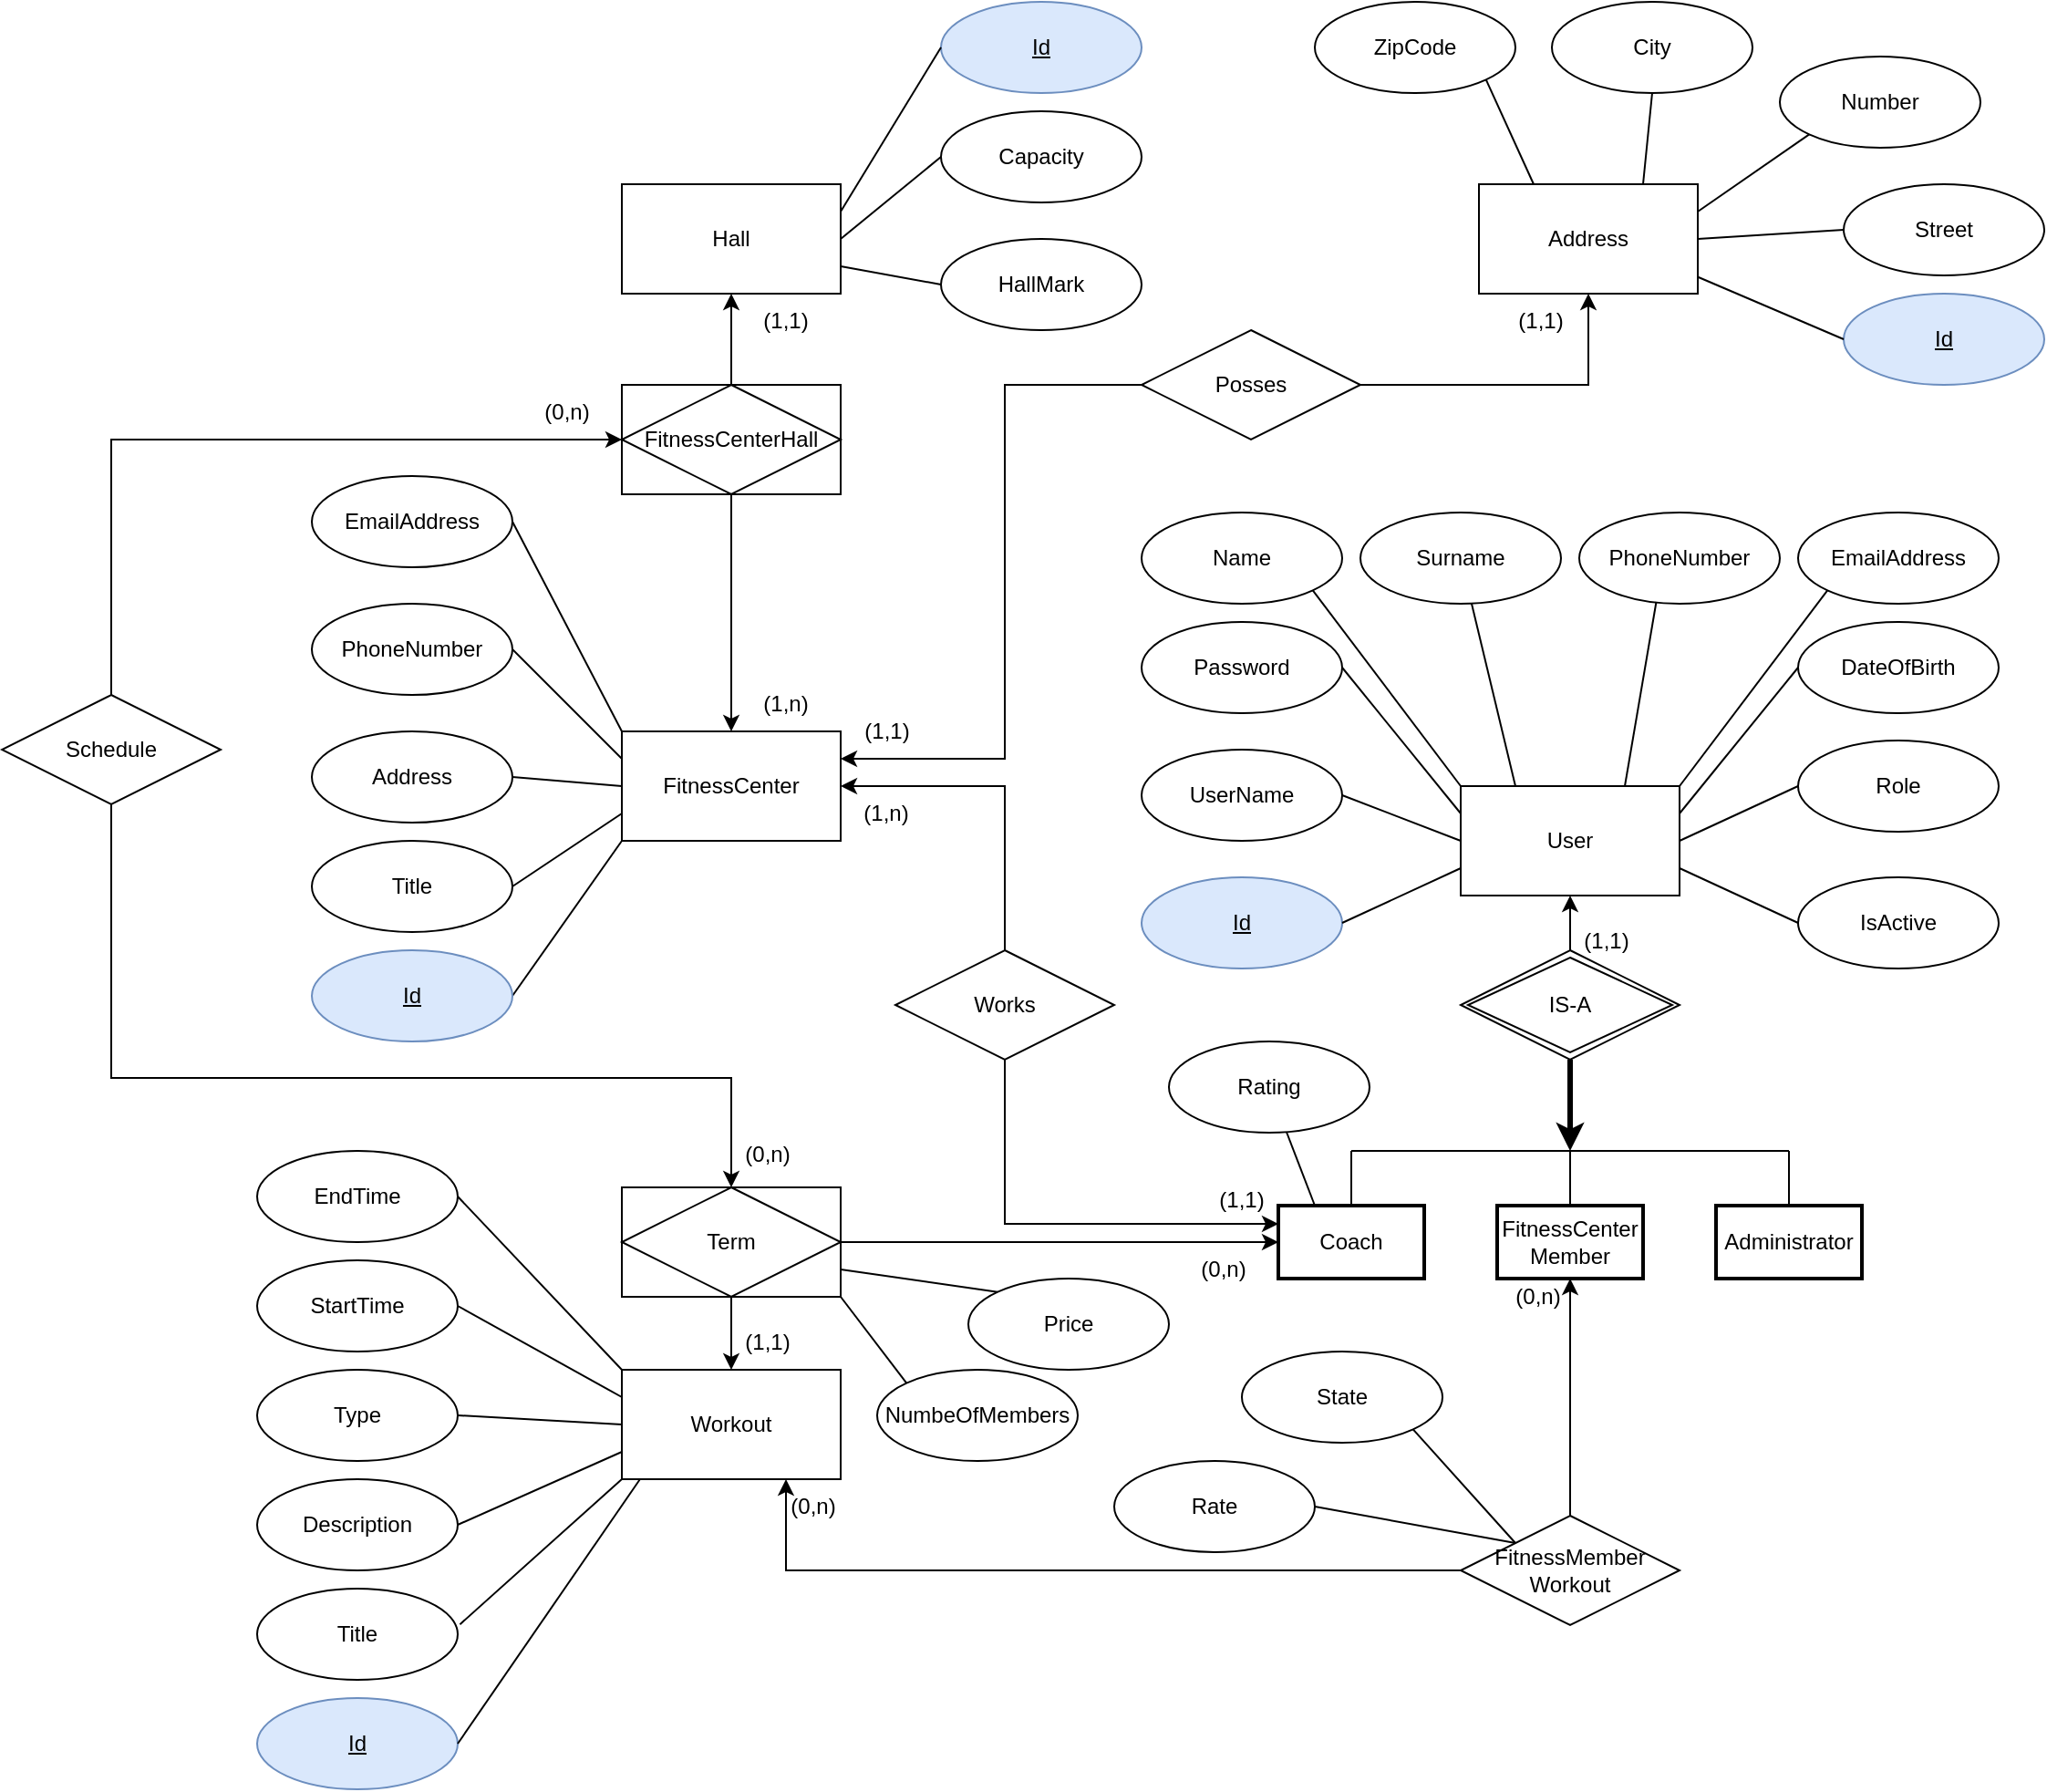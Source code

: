 <mxfile version="20.5.1" type="device"><diagram id="GJPcOpXh0mf7CxQjLlqo" name="Page-1"><mxGraphModel dx="2338" dy="2244" grid="1" gridSize="10" guides="1" tooltips="1" connect="1" arrows="1" fold="1" page="1" pageScale="1" pageWidth="850" pageHeight="1400" math="0" shadow="0"><root><mxCell id="0"/><mxCell id="1" parent="0"/><mxCell id="VYbAIwXo6Y3PJnDha45T-15" value="" style="group" parent="1" vertex="1" connectable="0"><mxGeometry x="170" y="-360" width="320" height="270" as="geometry"/></mxCell><mxCell id="VYbAIwXo6Y3PJnDha45T-2" value="User" style="rounded=0;whiteSpace=wrap;html=1;" parent="VYbAIwXo6Y3PJnDha45T-15" vertex="1"><mxGeometry x="100" width="120" height="60" as="geometry"/></mxCell><mxCell id="VYbAIwXo6Y3PJnDha45T-3" value="IS-A" style="shape=rhombus;double=1;perimeter=rhombusPerimeter;whiteSpace=wrap;html=1;align=center;" parent="VYbAIwXo6Y3PJnDha45T-15" vertex="1"><mxGeometry x="100" y="90" width="120" height="60" as="geometry"/></mxCell><mxCell id="VYbAIwXo6Y3PJnDha45T-4" value="" style="endArrow=classic;html=1;rounded=0;exitX=0.5;exitY=0;exitDx=0;exitDy=0;entryX=0.5;entryY=1;entryDx=0;entryDy=0;" parent="VYbAIwXo6Y3PJnDha45T-15" source="VYbAIwXo6Y3PJnDha45T-3" target="VYbAIwXo6Y3PJnDha45T-2" edge="1"><mxGeometry width="50" height="50" relative="1" as="geometry"><mxPoint x="135" y="150" as="sourcePoint"/><mxPoint x="165" y="60" as="targetPoint"/></mxGeometry></mxCell><mxCell id="VYbAIwXo6Y3PJnDha45T-6" value="" style="endArrow=none;html=1;rounded=0;" parent="VYbAIwXo6Y3PJnDha45T-15" edge="1"><mxGeometry width="50" height="50" relative="1" as="geometry"><mxPoint x="40" y="200" as="sourcePoint"/><mxPoint x="280" y="200" as="targetPoint"/></mxGeometry></mxCell><mxCell id="VYbAIwXo6Y3PJnDha45T-8" value="" style="endArrow=classic;html=1;rounded=0;strokeWidth=3;exitX=0.5;exitY=1;exitDx=0;exitDy=0;" parent="VYbAIwXo6Y3PJnDha45T-15" source="VYbAIwXo6Y3PJnDha45T-3" edge="1"><mxGeometry width="50" height="50" relative="1" as="geometry"><mxPoint x="120" y="120" as="sourcePoint"/><mxPoint x="160" y="200" as="targetPoint"/></mxGeometry></mxCell><mxCell id="VYbAIwXo6Y3PJnDha45T-9" value="Coach" style="rounded=0;whiteSpace=wrap;html=1;strokeWidth=2;" parent="VYbAIwXo6Y3PJnDha45T-15" vertex="1"><mxGeometry y="230" width="80" height="40" as="geometry"/></mxCell><mxCell id="VYbAIwXo6Y3PJnDha45T-10" value="FitnessCenter&lt;br&gt;Member" style="rounded=0;whiteSpace=wrap;html=1;strokeWidth=2;" parent="VYbAIwXo6Y3PJnDha45T-15" vertex="1"><mxGeometry x="120" y="230" width="80" height="40" as="geometry"/></mxCell><mxCell id="VYbAIwXo6Y3PJnDha45T-11" value="Administrator" style="rounded=0;whiteSpace=wrap;html=1;strokeWidth=2;" parent="VYbAIwXo6Y3PJnDha45T-15" vertex="1"><mxGeometry x="240" y="230" width="80" height="40" as="geometry"/></mxCell><mxCell id="VYbAIwXo6Y3PJnDha45T-12" value="" style="endArrow=none;html=1;rounded=0;strokeWidth=1;entryX=0.5;entryY=0;entryDx=0;entryDy=0;" parent="VYbAIwXo6Y3PJnDha45T-15" target="VYbAIwXo6Y3PJnDha45T-9" edge="1"><mxGeometry width="50" height="50" relative="1" as="geometry"><mxPoint x="40" y="200" as="sourcePoint"/><mxPoint x="210" y="220" as="targetPoint"/></mxGeometry></mxCell><mxCell id="VYbAIwXo6Y3PJnDha45T-13" value="" style="endArrow=none;html=1;rounded=0;strokeWidth=1;entryX=0.5;entryY=0;entryDx=0;entryDy=0;" parent="VYbAIwXo6Y3PJnDha45T-15" target="VYbAIwXo6Y3PJnDha45T-10" edge="1"><mxGeometry width="50" height="50" relative="1" as="geometry"><mxPoint x="160" y="200" as="sourcePoint"/><mxPoint x="150" y="220" as="targetPoint"/></mxGeometry></mxCell><mxCell id="VYbAIwXo6Y3PJnDha45T-14" value="" style="endArrow=none;html=1;rounded=0;strokeWidth=1;entryX=0.5;entryY=0;entryDx=0;entryDy=0;" parent="VYbAIwXo6Y3PJnDha45T-15" target="VYbAIwXo6Y3PJnDha45T-11" edge="1"><mxGeometry width="50" height="50" relative="1" as="geometry"><mxPoint x="280" y="200" as="sourcePoint"/><mxPoint x="150" y="220" as="targetPoint"/></mxGeometry></mxCell><mxCell id="6QEJ4u8xrjK-meWZx9Aa-33" value="" style="endArrow=none;html=1;rounded=0;" parent="VYbAIwXo6Y3PJnDha45T-15" target="6QEJ4u8xrjK-meWZx9Aa-32" edge="1"><mxGeometry width="50" height="50" relative="1" as="geometry"><mxPoint x="20" y="230" as="sourcePoint"/><mxPoint x="-190" y="320" as="targetPoint"/></mxGeometry></mxCell><mxCell id="6QEJ4u8xrjK-meWZx9Aa-32" value="Rating" style="ellipse;whiteSpace=wrap;html=1;" parent="VYbAIwXo6Y3PJnDha45T-15" vertex="1"><mxGeometry x="-60" y="140" width="110" height="50" as="geometry"/></mxCell><mxCell id="6QEJ4u8xrjK-meWZx9Aa-118" value="(1,1)" style="text;html=1;strokeColor=none;fillColor=none;align=center;verticalAlign=middle;whiteSpace=wrap;rounded=0;" parent="VYbAIwXo6Y3PJnDha45T-15" vertex="1"><mxGeometry x="150" y="70" width="60" height="30" as="geometry"/></mxCell><mxCell id="6QEJ4u8xrjK-meWZx9Aa-4" value="Name" style="ellipse;whiteSpace=wrap;html=1;" parent="1" vertex="1"><mxGeometry x="95" y="-510" width="110" height="50" as="geometry"/></mxCell><mxCell id="6QEJ4u8xrjK-meWZx9Aa-5" value="Surname" style="ellipse;whiteSpace=wrap;html=1;" parent="1" vertex="1"><mxGeometry x="215" y="-510" width="110" height="50" as="geometry"/></mxCell><mxCell id="6QEJ4u8xrjK-meWZx9Aa-6" value="PhoneNumber" style="ellipse;whiteSpace=wrap;html=1;" parent="1" vertex="1"><mxGeometry x="335" y="-510" width="110" height="50" as="geometry"/></mxCell><mxCell id="6QEJ4u8xrjK-meWZx9Aa-7" value="EmailAddress" style="ellipse;whiteSpace=wrap;html=1;" parent="1" vertex="1"><mxGeometry x="455" y="-510" width="110" height="50" as="geometry"/></mxCell><mxCell id="6QEJ4u8xrjK-meWZx9Aa-8" value="Role" style="ellipse;whiteSpace=wrap;html=1;" parent="1" vertex="1"><mxGeometry x="455" y="-385" width="110" height="50" as="geometry"/></mxCell><mxCell id="6QEJ4u8xrjK-meWZx9Aa-9" value="DateOfBirth" style="ellipse;whiteSpace=wrap;html=1;" parent="1" vertex="1"><mxGeometry x="455" y="-450" width="110" height="50" as="geometry"/></mxCell><mxCell id="6QEJ4u8xrjK-meWZx9Aa-10" value="IsActive" style="ellipse;whiteSpace=wrap;html=1;" parent="1" vertex="1"><mxGeometry x="455" y="-310" width="110" height="50" as="geometry"/></mxCell><mxCell id="6QEJ4u8xrjK-meWZx9Aa-15" value="" style="endArrow=none;html=1;rounded=0;exitX=0;exitY=0;exitDx=0;exitDy=0;entryX=1;entryY=1;entryDx=0;entryDy=0;endFill=0;" parent="1" source="VYbAIwXo6Y3PJnDha45T-2" target="6QEJ4u8xrjK-meWZx9Aa-4" edge="1"><mxGeometry width="50" height="50" relative="1" as="geometry"><mxPoint x="260" y="-300" as="sourcePoint"/><mxPoint x="180" y="-460" as="targetPoint"/></mxGeometry></mxCell><mxCell id="6QEJ4u8xrjK-meWZx9Aa-16" value="" style="endArrow=none;html=1;rounded=0;exitX=0.25;exitY=0;exitDx=0;exitDy=0;endFill=0;" parent="1" source="VYbAIwXo6Y3PJnDha45T-2" target="6QEJ4u8xrjK-meWZx9Aa-5" edge="1"><mxGeometry width="50" height="50" relative="1" as="geometry"><mxPoint x="260" y="-300" as="sourcePoint"/><mxPoint x="310" y="-350" as="targetPoint"/></mxGeometry></mxCell><mxCell id="6QEJ4u8xrjK-meWZx9Aa-17" value="" style="endArrow=none;html=1;rounded=0;exitX=0.75;exitY=0;exitDx=0;exitDy=0;entryX=0.384;entryY=0.98;entryDx=0;entryDy=0;entryPerimeter=0;endFill=0;" parent="1" source="VYbAIwXo6Y3PJnDha45T-2" target="6QEJ4u8xrjK-meWZx9Aa-6" edge="1"><mxGeometry width="50" height="50" relative="1" as="geometry"><mxPoint x="260" y="-300" as="sourcePoint"/><mxPoint x="310" y="-350" as="targetPoint"/></mxGeometry></mxCell><mxCell id="6QEJ4u8xrjK-meWZx9Aa-18" value="" style="endArrow=none;html=1;rounded=0;exitX=1;exitY=0;exitDx=0;exitDy=0;entryX=0;entryY=1;entryDx=0;entryDy=0;endFill=0;" parent="1" source="VYbAIwXo6Y3PJnDha45T-2" target="6QEJ4u8xrjK-meWZx9Aa-7" edge="1"><mxGeometry width="50" height="50" relative="1" as="geometry"><mxPoint x="260" y="-300" as="sourcePoint"/><mxPoint x="310" y="-350" as="targetPoint"/></mxGeometry></mxCell><mxCell id="6QEJ4u8xrjK-meWZx9Aa-19" value="" style="endArrow=none;html=1;rounded=0;exitX=1;exitY=0.25;exitDx=0;exitDy=0;entryX=0;entryY=0.5;entryDx=0;entryDy=0;endFill=0;" parent="1" source="VYbAIwXo6Y3PJnDha45T-2" target="6QEJ4u8xrjK-meWZx9Aa-9" edge="1"><mxGeometry width="50" height="50" relative="1" as="geometry"><mxPoint x="320" y="-390" as="sourcePoint"/><mxPoint x="370" y="-440" as="targetPoint"/></mxGeometry></mxCell><mxCell id="6QEJ4u8xrjK-meWZx9Aa-20" value="" style="endArrow=none;html=1;rounded=0;exitX=1;exitY=0.5;exitDx=0;exitDy=0;entryX=0;entryY=0.5;entryDx=0;entryDy=0;endFill=0;" parent="1" source="VYbAIwXo6Y3PJnDha45T-2" target="6QEJ4u8xrjK-meWZx9Aa-8" edge="1"><mxGeometry width="50" height="50" relative="1" as="geometry"><mxPoint x="320" y="-390" as="sourcePoint"/><mxPoint x="370" y="-440" as="targetPoint"/></mxGeometry></mxCell><mxCell id="6QEJ4u8xrjK-meWZx9Aa-21" value="" style="endArrow=none;html=1;rounded=0;exitX=1;exitY=0.75;exitDx=0;exitDy=0;entryX=0;entryY=0.5;entryDx=0;entryDy=0;endFill=0;" parent="1" source="VYbAIwXo6Y3PJnDha45T-2" target="6QEJ4u8xrjK-meWZx9Aa-10" edge="1"><mxGeometry width="50" height="50" relative="1" as="geometry"><mxPoint x="320" y="-390" as="sourcePoint"/><mxPoint x="370" y="-440" as="targetPoint"/></mxGeometry></mxCell><mxCell id="6QEJ4u8xrjK-meWZx9Aa-22" value="Workout" style="rounded=0;whiteSpace=wrap;html=1;" parent="1" vertex="1"><mxGeometry x="-190" y="-40" width="120" height="60" as="geometry"/></mxCell><mxCell id="6QEJ4u8xrjK-meWZx9Aa-24" value="Type" style="ellipse;whiteSpace=wrap;html=1;" parent="1" vertex="1"><mxGeometry x="-390" y="-40" width="110" height="50" as="geometry"/></mxCell><mxCell id="6QEJ4u8xrjK-meWZx9Aa-25" value="Description" style="ellipse;whiteSpace=wrap;html=1;" parent="1" vertex="1"><mxGeometry x="-390" y="20" width="110" height="50" as="geometry"/></mxCell><mxCell id="6QEJ4u8xrjK-meWZx9Aa-26" value="Title" style="ellipse;whiteSpace=wrap;html=1;" parent="1" vertex="1"><mxGeometry x="-390" y="80" width="110" height="50" as="geometry"/></mxCell><mxCell id="6QEJ4u8xrjK-meWZx9Aa-27" value="StartTime" style="ellipse;whiteSpace=wrap;html=1;" parent="1" vertex="1"><mxGeometry x="-390" y="-100" width="110" height="50" as="geometry"/></mxCell><mxCell id="6QEJ4u8xrjK-meWZx9Aa-30" value="EndTime" style="ellipse;whiteSpace=wrap;html=1;" parent="1" vertex="1"><mxGeometry x="-390" y="-160" width="110" height="50" as="geometry"/></mxCell><mxCell id="6QEJ4u8xrjK-meWZx9Aa-35" value="" style="endArrow=classic;html=1;rounded=0;exitX=0.5;exitY=1;exitDx=0;exitDy=0;entryX=0.5;entryY=0;entryDx=0;entryDy=0;" parent="1" source="6QEJ4u8xrjK-meWZx9Aa-76" target="6QEJ4u8xrjK-meWZx9Aa-22" edge="1"><mxGeometry width="50" height="50" relative="1" as="geometry"><mxPoint x="-40" y="-50" as="sourcePoint"/><mxPoint x="10" y="-100" as="targetPoint"/></mxGeometry></mxCell><mxCell id="6QEJ4u8xrjK-meWZx9Aa-37" value="" style="endArrow=classic;html=1;rounded=0;exitX=1;exitY=0.5;exitDx=0;exitDy=0;entryX=1;entryY=0;entryDx=0;entryDy=0;" parent="1" source="6QEJ4u8xrjK-meWZx9Aa-34" target="6QEJ4u8xrjK-meWZx9Aa-39" edge="1"><mxGeometry width="50" height="50" relative="1" as="geometry"><mxPoint x="-40" y="-50" as="sourcePoint"/><mxPoint x="10" y="-100" as="targetPoint"/></mxGeometry></mxCell><mxCell id="6QEJ4u8xrjK-meWZx9Aa-38" value="(1,1)" style="text;html=1;strokeColor=none;fillColor=none;align=center;verticalAlign=middle;whiteSpace=wrap;rounded=0;" parent="1" vertex="1"><mxGeometry x="-140" y="-70" width="60" height="30" as="geometry"/></mxCell><mxCell id="6QEJ4u8xrjK-meWZx9Aa-39" value="(0,n)" style="text;html=1;strokeColor=none;fillColor=none;align=center;verticalAlign=middle;whiteSpace=wrap;rounded=0;" parent="1" vertex="1"><mxGeometry x="110" y="-110" width="60" height="30" as="geometry"/></mxCell><mxCell id="6QEJ4u8xrjK-meWZx9Aa-40" value="FitnessMember&lt;br&gt;Workout" style="rhombus;whiteSpace=wrap;html=1;" parent="1" vertex="1"><mxGeometry x="270" y="40" width="120" height="60" as="geometry"/></mxCell><mxCell id="6QEJ4u8xrjK-meWZx9Aa-42" value="" style="endArrow=classic;html=1;rounded=0;exitX=0;exitY=0.5;exitDx=0;exitDy=0;entryX=0.75;entryY=1;entryDx=0;entryDy=0;" parent="1" source="6QEJ4u8xrjK-meWZx9Aa-40" target="6QEJ4u8xrjK-meWZx9Aa-22" edge="1"><mxGeometry width="50" height="50" relative="1" as="geometry"><mxPoint x="100" y="20" as="sourcePoint"/><mxPoint x="150" y="-30" as="targetPoint"/><Array as="points"><mxPoint x="-100" y="70"/></Array></mxGeometry></mxCell><mxCell id="6QEJ4u8xrjK-meWZx9Aa-43" value="" style="endArrow=classic;html=1;rounded=0;exitX=0.5;exitY=0;exitDx=0;exitDy=0;entryX=0.5;entryY=1;entryDx=0;entryDy=0;" parent="1" source="6QEJ4u8xrjK-meWZx9Aa-40" target="VYbAIwXo6Y3PJnDha45T-10" edge="1"><mxGeometry width="50" height="50" relative="1" as="geometry"><mxPoint x="100" y="20" as="sourcePoint"/><mxPoint x="350" y="-50" as="targetPoint"/></mxGeometry></mxCell><mxCell id="6QEJ4u8xrjK-meWZx9Aa-46" value="(0,n)" style="text;html=1;strokeColor=none;fillColor=none;align=center;verticalAlign=middle;whiteSpace=wrap;rounded=0;" parent="1" vertex="1"><mxGeometry x="-100" y="25" width="30" height="20" as="geometry"/></mxCell><mxCell id="6QEJ4u8xrjK-meWZx9Aa-47" value="(0,n)" style="text;html=1;strokeColor=none;fillColor=none;align=center;verticalAlign=middle;whiteSpace=wrap;rounded=0;" parent="1" vertex="1"><mxGeometry x="300" y="-90" width="25" height="20" as="geometry"/></mxCell><mxCell id="6QEJ4u8xrjK-meWZx9Aa-58" value="FitnessCenter" style="rounded=0;whiteSpace=wrap;html=1;" parent="1" vertex="1"><mxGeometry x="-190" y="-390" width="120" height="60" as="geometry"/></mxCell><mxCell id="6QEJ4u8xrjK-meWZx9Aa-59" value="PhoneNumber" style="ellipse;whiteSpace=wrap;html=1;" parent="1" vertex="1"><mxGeometry x="-360" y="-460" width="110" height="50" as="geometry"/></mxCell><mxCell id="6QEJ4u8xrjK-meWZx9Aa-60" value="EmailAddress" style="ellipse;whiteSpace=wrap;html=1;" parent="1" vertex="1"><mxGeometry x="-360" y="-530" width="110" height="50" as="geometry"/></mxCell><mxCell id="6QEJ4u8xrjK-meWZx9Aa-61" value="Address" style="ellipse;whiteSpace=wrap;html=1;" parent="1" vertex="1"><mxGeometry x="-360" y="-390" width="110" height="50" as="geometry"/></mxCell><mxCell id="6QEJ4u8xrjK-meWZx9Aa-64" value="Title" style="ellipse;whiteSpace=wrap;html=1;" parent="1" vertex="1"><mxGeometry x="-360" y="-330" width="110" height="50" as="geometry"/></mxCell><mxCell id="6QEJ4u8xrjK-meWZx9Aa-65" value="Works" style="rhombus;whiteSpace=wrap;html=1;" parent="1" vertex="1"><mxGeometry x="-40" y="-270" width="120" height="60" as="geometry"/></mxCell><mxCell id="6QEJ4u8xrjK-meWZx9Aa-66" value="" style="endArrow=classic;html=1;rounded=0;exitX=0.5;exitY=0;exitDx=0;exitDy=0;entryX=1;entryY=0.5;entryDx=0;entryDy=0;" parent="1" source="6QEJ4u8xrjK-meWZx9Aa-65" target="6QEJ4u8xrjK-meWZx9Aa-58" edge="1"><mxGeometry width="50" height="50" relative="1" as="geometry"><mxPoint x="-220" y="-200" as="sourcePoint"/><mxPoint x="-170" y="-250" as="targetPoint"/><Array as="points"><mxPoint x="20" y="-360"/></Array></mxGeometry></mxCell><mxCell id="6QEJ4u8xrjK-meWZx9Aa-68" value="(1,n)" style="text;html=1;strokeColor=none;fillColor=none;align=center;verticalAlign=middle;whiteSpace=wrap;rounded=0;" parent="1" vertex="1"><mxGeometry x="-75" y="-360" width="60" height="30" as="geometry"/></mxCell><mxCell id="6QEJ4u8xrjK-meWZx9Aa-70" value="Hall" style="rounded=0;whiteSpace=wrap;html=1;" parent="1" vertex="1"><mxGeometry x="-190" y="-690" width="120" height="60" as="geometry"/></mxCell><mxCell id="6QEJ4u8xrjK-meWZx9Aa-72" value="" style="endArrow=classic;html=1;rounded=0;exitX=0.5;exitY=1;exitDx=0;exitDy=0;entryX=0.5;entryY=0;entryDx=0;entryDy=0;" parent="1" source="6QEJ4u8xrjK-meWZx9Aa-71" target="6QEJ4u8xrjK-meWZx9Aa-58" edge="1"><mxGeometry width="50" height="50" relative="1" as="geometry"><mxPoint x="-90" y="-480" as="sourcePoint"/><mxPoint x="-40" y="-530" as="targetPoint"/></mxGeometry></mxCell><mxCell id="6QEJ4u8xrjK-meWZx9Aa-73" value="" style="endArrow=classic;html=1;rounded=0;exitX=0.5;exitY=0;exitDx=0;exitDy=0;entryX=0.5;entryY=1;entryDx=0;entryDy=0;" parent="1" source="6QEJ4u8xrjK-meWZx9Aa-71" target="6QEJ4u8xrjK-meWZx9Aa-70" edge="1"><mxGeometry width="50" height="50" relative="1" as="geometry"><mxPoint x="-90" y="-480" as="sourcePoint"/><mxPoint x="-40" y="-530" as="targetPoint"/></mxGeometry></mxCell><mxCell id="6QEJ4u8xrjK-meWZx9Aa-74" value="(1,n)" style="text;html=1;strokeColor=none;fillColor=none;align=center;verticalAlign=middle;whiteSpace=wrap;rounded=0;" parent="1" vertex="1"><mxGeometry x="-130" y="-420" width="60" height="30" as="geometry"/></mxCell><mxCell id="6QEJ4u8xrjK-meWZx9Aa-75" value="(1,1)" style="text;html=1;strokeColor=none;fillColor=none;align=center;verticalAlign=middle;whiteSpace=wrap;rounded=0;" parent="1" vertex="1"><mxGeometry x="-130" y="-630" width="60" height="30" as="geometry"/></mxCell><mxCell id="6QEJ4u8xrjK-meWZx9Aa-69" value="(1,1)" style="text;html=1;strokeColor=none;fillColor=none;align=center;verticalAlign=middle;whiteSpace=wrap;rounded=0;" parent="1" vertex="1"><mxGeometry x="120" y="-148" width="60" height="30" as="geometry"/></mxCell><mxCell id="6QEJ4u8xrjK-meWZx9Aa-77" value="" style="endArrow=classic;html=1;rounded=0;entryX=0;entryY=0.25;entryDx=0;entryDy=0;exitX=0.5;exitY=1;exitDx=0;exitDy=0;endFill=1;" parent="1" source="6QEJ4u8xrjK-meWZx9Aa-65" target="VYbAIwXo6Y3PJnDha45T-9" edge="1"><mxGeometry width="50" height="50" relative="1" as="geometry"><mxPoint x="60" y="-190" as="sourcePoint"/><mxPoint x="170" y="-110" as="targetPoint"/><Array as="points"><mxPoint x="20" y="-120"/></Array></mxGeometry></mxCell><mxCell id="6QEJ4u8xrjK-meWZx9Aa-79" value="" style="group" parent="1" vertex="1" connectable="0"><mxGeometry x="-190" y="-140" width="120" height="60" as="geometry"/></mxCell><mxCell id="6QEJ4u8xrjK-meWZx9Aa-76" value="" style="rounded=0;whiteSpace=wrap;html=1;" parent="6QEJ4u8xrjK-meWZx9Aa-79" vertex="1"><mxGeometry width="120" height="60" as="geometry"/></mxCell><mxCell id="6QEJ4u8xrjK-meWZx9Aa-34" value="Term" style="rhombus;whiteSpace=wrap;html=1;" parent="6QEJ4u8xrjK-meWZx9Aa-79" vertex="1"><mxGeometry width="120" height="60" as="geometry"/></mxCell><mxCell id="6QEJ4u8xrjK-meWZx9Aa-80" value="Price" style="ellipse;whiteSpace=wrap;html=1;" parent="1" vertex="1"><mxGeometry y="-90" width="110" height="50" as="geometry"/></mxCell><mxCell id="6QEJ4u8xrjK-meWZx9Aa-81" value="" style="endArrow=none;html=1;rounded=0;exitX=0;exitY=0;exitDx=0;exitDy=0;entryX=1;entryY=0.75;entryDx=0;entryDy=0;" parent="1" source="6QEJ4u8xrjK-meWZx9Aa-80" target="6QEJ4u8xrjK-meWZx9Aa-76" edge="1"><mxGeometry width="50" height="50" relative="1" as="geometry"><mxPoint x="-80" y="-100" as="sourcePoint"/><mxPoint x="-30" y="-150" as="targetPoint"/></mxGeometry></mxCell><mxCell id="6QEJ4u8xrjK-meWZx9Aa-88" value="" style="endArrow=none;html=1;rounded=0;exitX=0;exitY=1;exitDx=0;exitDy=0;entryX=1;entryY=0.5;entryDx=0;entryDy=0;" parent="1" source="6QEJ4u8xrjK-meWZx9Aa-58" target="6QEJ4u8xrjK-meWZx9Aa-89" edge="1"><mxGeometry width="50" height="50" relative="1" as="geometry"><mxPoint x="-110" y="-330" as="sourcePoint"/><mxPoint x="-230" y="-450" as="targetPoint"/></mxGeometry></mxCell><mxCell id="6QEJ4u8xrjK-meWZx9Aa-89" value="&lt;u style=&quot;&quot;&gt;Id&lt;/u&gt;" style="ellipse;whiteSpace=wrap;html=1;fillColor=#dae8fc;strokeColor=#6c8ebf;" parent="1" vertex="1"><mxGeometry x="-360" y="-270" width="110" height="50" as="geometry"/></mxCell><mxCell id="6QEJ4u8xrjK-meWZx9Aa-90" value="" style="endArrow=none;html=1;rounded=0;exitX=0;exitY=0;exitDx=0;exitDy=0;entryX=1;entryY=0.5;entryDx=0;entryDy=0;" parent="1" source="6QEJ4u8xrjK-meWZx9Aa-58" target="6QEJ4u8xrjK-meWZx9Aa-60" edge="1"><mxGeometry width="50" height="50" relative="1" as="geometry"><mxPoint x="-110" y="-390" as="sourcePoint"/><mxPoint x="-60" y="-440" as="targetPoint"/></mxGeometry></mxCell><mxCell id="6QEJ4u8xrjK-meWZx9Aa-91" value="" style="endArrow=none;html=1;rounded=0;exitX=0;exitY=0.25;exitDx=0;exitDy=0;entryX=1;entryY=0.5;entryDx=0;entryDy=0;" parent="1" source="6QEJ4u8xrjK-meWZx9Aa-58" target="6QEJ4u8xrjK-meWZx9Aa-59" edge="1"><mxGeometry width="50" height="50" relative="1" as="geometry"><mxPoint x="-110" y="-390" as="sourcePoint"/><mxPoint x="-60" y="-440" as="targetPoint"/></mxGeometry></mxCell><mxCell id="6QEJ4u8xrjK-meWZx9Aa-92" value="" style="endArrow=none;html=1;rounded=0;exitX=0;exitY=0.5;exitDx=0;exitDy=0;entryX=1;entryY=0.5;entryDx=0;entryDy=0;" parent="1" source="6QEJ4u8xrjK-meWZx9Aa-58" target="6QEJ4u8xrjK-meWZx9Aa-61" edge="1"><mxGeometry width="50" height="50" relative="1" as="geometry"><mxPoint x="-110" y="-390" as="sourcePoint"/><mxPoint x="-60" y="-440" as="targetPoint"/></mxGeometry></mxCell><mxCell id="6QEJ4u8xrjK-meWZx9Aa-93" value="" style="endArrow=none;html=1;rounded=0;exitX=0;exitY=0.75;exitDx=0;exitDy=0;entryX=1;entryY=0.5;entryDx=0;entryDy=0;" parent="1" source="6QEJ4u8xrjK-meWZx9Aa-58" target="6QEJ4u8xrjK-meWZx9Aa-64" edge="1"><mxGeometry width="50" height="50" relative="1" as="geometry"><mxPoint x="-110" y="-390" as="sourcePoint"/><mxPoint x="-60" y="-440" as="targetPoint"/></mxGeometry></mxCell><mxCell id="6QEJ4u8xrjK-meWZx9Aa-94" value="&lt;u&gt;Id&lt;/u&gt;" style="ellipse;whiteSpace=wrap;html=1;fillColor=#dae8fc;strokeColor=#6c8ebf;" parent="1" vertex="1"><mxGeometry x="-390" y="140" width="110" height="50" as="geometry"/></mxCell><mxCell id="6QEJ4u8xrjK-meWZx9Aa-95" value="" style="endArrow=none;html=1;rounded=0;exitX=1;exitY=0.5;exitDx=0;exitDy=0;entryX=0.083;entryY=1;entryDx=0;entryDy=0;entryPerimeter=0;" parent="1" source="6QEJ4u8xrjK-meWZx9Aa-94" target="6QEJ4u8xrjK-meWZx9Aa-22" edge="1"><mxGeometry width="50" height="50" relative="1" as="geometry"><mxPoint x="-212" y="100" as="sourcePoint"/><mxPoint x="-142" y="70" as="targetPoint"/></mxGeometry></mxCell><mxCell id="6QEJ4u8xrjK-meWZx9Aa-96" value="" style="endArrow=none;html=1;rounded=0;entryX=0;entryY=1;entryDx=0;entryDy=0;exitX=1.011;exitY=0.392;exitDx=0;exitDy=0;exitPerimeter=0;" parent="1" source="6QEJ4u8xrjK-meWZx9Aa-26" target="6QEJ4u8xrjK-meWZx9Aa-22" edge="1"><mxGeometry width="50" height="50" relative="1" as="geometry"><mxPoint x="-190" y="90" as="sourcePoint"/><mxPoint x="-140" y="40" as="targetPoint"/></mxGeometry></mxCell><mxCell id="6QEJ4u8xrjK-meWZx9Aa-97" value="" style="endArrow=none;html=1;rounded=0;exitX=0;exitY=0.75;exitDx=0;exitDy=0;entryX=1;entryY=0.5;entryDx=0;entryDy=0;" parent="1" source="6QEJ4u8xrjK-meWZx9Aa-22" target="6QEJ4u8xrjK-meWZx9Aa-25" edge="1"><mxGeometry width="50" height="50" relative="1" as="geometry"><mxPoint x="-190" y="50" as="sourcePoint"/><mxPoint x="-140" as="targetPoint"/></mxGeometry></mxCell><mxCell id="6QEJ4u8xrjK-meWZx9Aa-98" value="" style="endArrow=none;html=1;rounded=0;exitX=0;exitY=0.5;exitDx=0;exitDy=0;entryX=1;entryY=0.5;entryDx=0;entryDy=0;" parent="1" source="6QEJ4u8xrjK-meWZx9Aa-22" target="6QEJ4u8xrjK-meWZx9Aa-24" edge="1"><mxGeometry width="50" height="50" relative="1" as="geometry"><mxPoint x="-190" y="10" as="sourcePoint"/><mxPoint x="-140" y="-40" as="targetPoint"/></mxGeometry></mxCell><mxCell id="6QEJ4u8xrjK-meWZx9Aa-99" value="" style="endArrow=none;html=1;rounded=0;exitX=0;exitY=0.25;exitDx=0;exitDy=0;entryX=1;entryY=0.5;entryDx=0;entryDy=0;" parent="1" source="6QEJ4u8xrjK-meWZx9Aa-22" target="6QEJ4u8xrjK-meWZx9Aa-27" edge="1"><mxGeometry width="50" height="50" relative="1" as="geometry"><mxPoint x="-190" y="-30" as="sourcePoint"/><mxPoint x="-140" y="-80" as="targetPoint"/></mxGeometry></mxCell><mxCell id="6QEJ4u8xrjK-meWZx9Aa-100" value="" style="endArrow=none;html=1;rounded=0;exitX=1;exitY=0.5;exitDx=0;exitDy=0;entryX=0;entryY=0;entryDx=0;entryDy=0;" parent="1" source="6QEJ4u8xrjK-meWZx9Aa-30" target="6QEJ4u8xrjK-meWZx9Aa-22" edge="1"><mxGeometry width="50" height="50" relative="1" as="geometry"><mxPoint x="-190" y="-30" as="sourcePoint"/><mxPoint x="-140" y="-80" as="targetPoint"/></mxGeometry></mxCell><mxCell id="6QEJ4u8xrjK-meWZx9Aa-101" value="Capacity" style="ellipse;whiteSpace=wrap;html=1;" parent="1" vertex="1"><mxGeometry x="-15" y="-730" width="110" height="50" as="geometry"/></mxCell><mxCell id="6QEJ4u8xrjK-meWZx9Aa-102" value="HallMark" style="ellipse;whiteSpace=wrap;html=1;" parent="1" vertex="1"><mxGeometry x="-15" y="-660" width="110" height="50" as="geometry"/></mxCell><mxCell id="6QEJ4u8xrjK-meWZx9Aa-103" value="&lt;u&gt;Id&lt;/u&gt;" style="ellipse;whiteSpace=wrap;html=1;fillColor=#dae8fc;strokeColor=#6c8ebf;" parent="1" vertex="1"><mxGeometry x="-15" y="-790" width="110" height="50" as="geometry"/></mxCell><mxCell id="6QEJ4u8xrjK-meWZx9Aa-104" value="" style="endArrow=none;html=1;rounded=0;entryX=1;entryY=0.25;entryDx=0;entryDy=0;exitX=0;exitY=0.5;exitDx=0;exitDy=0;" parent="1" source="6QEJ4u8xrjK-meWZx9Aa-103" target="6QEJ4u8xrjK-meWZx9Aa-70" edge="1"><mxGeometry width="50" height="50" relative="1" as="geometry"><mxPoint x="-20" y="-690" as="sourcePoint"/><mxPoint x="-70" y="-660" as="targetPoint"/></mxGeometry></mxCell><mxCell id="6QEJ4u8xrjK-meWZx9Aa-105" value="" style="endArrow=none;html=1;rounded=0;exitX=1;exitY=0.5;exitDx=0;exitDy=0;entryX=0;entryY=0.5;entryDx=0;entryDy=0;" parent="1" source="6QEJ4u8xrjK-meWZx9Aa-70" target="6QEJ4u8xrjK-meWZx9Aa-101" edge="1"><mxGeometry width="50" height="50" relative="1" as="geometry"><mxPoint x="-120" y="-610" as="sourcePoint"/><mxPoint y="-640" as="targetPoint"/></mxGeometry></mxCell><mxCell id="6QEJ4u8xrjK-meWZx9Aa-106" value="" style="endArrow=none;html=1;rounded=0;exitX=1;exitY=0.75;exitDx=0;exitDy=0;entryX=0;entryY=0.5;entryDx=0;entryDy=0;" parent="1" source="6QEJ4u8xrjK-meWZx9Aa-70" target="6QEJ4u8xrjK-meWZx9Aa-102" edge="1"><mxGeometry width="50" height="50" relative="1" as="geometry"><mxPoint x="-120" y="-610" as="sourcePoint"/><mxPoint x="-70" y="-660" as="targetPoint"/></mxGeometry></mxCell><mxCell id="6QEJ4u8xrjK-meWZx9Aa-110" value="" style="group" parent="1" vertex="1" connectable="0"><mxGeometry x="-190" y="-580" width="120" height="60" as="geometry"/></mxCell><mxCell id="6QEJ4u8xrjK-meWZx9Aa-108" value="" style="rounded=0;whiteSpace=wrap;html=1;" parent="6QEJ4u8xrjK-meWZx9Aa-110" vertex="1"><mxGeometry width="120" height="60" as="geometry"/></mxCell><mxCell id="6QEJ4u8xrjK-meWZx9Aa-71" value="FitnessCenterHall" style="rhombus;whiteSpace=wrap;html=1;" parent="6QEJ4u8xrjK-meWZx9Aa-110" vertex="1"><mxGeometry width="120" height="60" as="geometry"/></mxCell><mxCell id="6QEJ4u8xrjK-meWZx9Aa-112" value="Schedule" style="rhombus;whiteSpace=wrap;html=1;" parent="1" vertex="1"><mxGeometry x="-530" y="-410" width="120" height="60" as="geometry"/></mxCell><mxCell id="6QEJ4u8xrjK-meWZx9Aa-114" value="" style="endArrow=classic;html=1;rounded=0;exitX=0.5;exitY=1;exitDx=0;exitDy=0;entryX=0.5;entryY=0;entryDx=0;entryDy=0;" parent="1" source="6QEJ4u8xrjK-meWZx9Aa-112" target="6QEJ4u8xrjK-meWZx9Aa-34" edge="1"><mxGeometry width="50" height="50" relative="1" as="geometry"><mxPoint x="-170" y="-280" as="sourcePoint"/><mxPoint x="-190" y="-200" as="targetPoint"/><Array as="points"><mxPoint x="-470" y="-200"/><mxPoint x="-130" y="-200"/></Array></mxGeometry></mxCell><mxCell id="6QEJ4u8xrjK-meWZx9Aa-115" value="" style="endArrow=classic;html=1;rounded=0;exitX=0.5;exitY=0;exitDx=0;exitDy=0;entryX=0;entryY=0.5;entryDx=0;entryDy=0;" parent="1" source="6QEJ4u8xrjK-meWZx9Aa-112" target="6QEJ4u8xrjK-meWZx9Aa-108" edge="1"><mxGeometry width="50" height="50" relative="1" as="geometry"><mxPoint x="-170" y="-430" as="sourcePoint"/><mxPoint x="-120" y="-480" as="targetPoint"/><Array as="points"><mxPoint x="-470" y="-550"/></Array></mxGeometry></mxCell><mxCell id="6QEJ4u8xrjK-meWZx9Aa-116" value="(0,n)" style="text;html=1;strokeColor=none;fillColor=none;align=center;verticalAlign=middle;whiteSpace=wrap;rounded=0;" parent="1" vertex="1"><mxGeometry x="-250" y="-580" width="60" height="30" as="geometry"/></mxCell><mxCell id="6QEJ4u8xrjK-meWZx9Aa-117" value="(0,n)" style="text;html=1;strokeColor=none;fillColor=none;align=center;verticalAlign=middle;whiteSpace=wrap;rounded=0;" parent="1" vertex="1"><mxGeometry x="-125" y="-168" width="30" height="20" as="geometry"/></mxCell><mxCell id="6QEJ4u8xrjK-meWZx9Aa-3" value="Password" style="ellipse;whiteSpace=wrap;html=1;" parent="1" vertex="1"><mxGeometry x="95" y="-450" width="110" height="50" as="geometry"/></mxCell><mxCell id="6QEJ4u8xrjK-meWZx9Aa-1" value="UserName" style="ellipse;whiteSpace=wrap;html=1;" parent="1" vertex="1"><mxGeometry x="95" y="-380" width="110" height="50" as="geometry"/></mxCell><mxCell id="6QEJ4u8xrjK-meWZx9Aa-11" value="&lt;u&gt;Id&lt;/u&gt;" style="ellipse;whiteSpace=wrap;html=1;fillColor=#dae8fc;strokeColor=#6c8ebf;" parent="1" vertex="1"><mxGeometry x="95" y="-310" width="110" height="50" as="geometry"/></mxCell><mxCell id="6QEJ4u8xrjK-meWZx9Aa-14" value="" style="endArrow=none;html=1;rounded=0;exitX=0;exitY=0.25;exitDx=0;exitDy=0;entryX=1;entryY=0.5;entryDx=0;entryDy=0;endFill=0;" parent="1" source="VYbAIwXo6Y3PJnDha45T-2" target="6QEJ4u8xrjK-meWZx9Aa-3" edge="1"><mxGeometry width="50" height="50" relative="1" as="geometry"><mxPoint x="260" y="-300" as="sourcePoint"/><mxPoint x="310" y="-350" as="targetPoint"/></mxGeometry></mxCell><mxCell id="6QEJ4u8xrjK-meWZx9Aa-13" value="" style="endArrow=none;html=1;rounded=0;exitX=0;exitY=0.5;exitDx=0;exitDy=0;entryX=1;entryY=0.5;entryDx=0;entryDy=0;endFill=0;" parent="1" source="VYbAIwXo6Y3PJnDha45T-2" target="6QEJ4u8xrjK-meWZx9Aa-1" edge="1"><mxGeometry width="50" height="50" relative="1" as="geometry"><mxPoint x="260" y="-300" as="sourcePoint"/><mxPoint x="310" y="-350" as="targetPoint"/></mxGeometry></mxCell><mxCell id="6QEJ4u8xrjK-meWZx9Aa-12" value="" style="endArrow=none;html=1;rounded=0;exitX=0;exitY=0.75;exitDx=0;exitDy=0;entryX=1;entryY=0.5;entryDx=0;entryDy=0;startArrow=none;startFill=0;endFill=0;" parent="1" source="VYbAIwXo6Y3PJnDha45T-2" target="6QEJ4u8xrjK-meWZx9Aa-11" edge="1"><mxGeometry width="50" height="50" relative="1" as="geometry"><mxPoint x="260" y="-300" as="sourcePoint"/><mxPoint x="310" y="-350" as="targetPoint"/></mxGeometry></mxCell><mxCell id="5uubvf1_Ig0tCbu7RngG-1" value="State" style="ellipse;whiteSpace=wrap;html=1;" parent="1" vertex="1"><mxGeometry x="150" y="-50" width="110" height="50" as="geometry"/></mxCell><mxCell id="5uubvf1_Ig0tCbu7RngG-2" value="Rate" style="ellipse;whiteSpace=wrap;html=1;" parent="1" vertex="1"><mxGeometry x="80" y="10" width="110" height="50" as="geometry"/></mxCell><mxCell id="5uubvf1_Ig0tCbu7RngG-3" value="" style="endArrow=none;html=1;rounded=0;exitX=0;exitY=0;exitDx=0;exitDy=0;entryX=1;entryY=0.5;entryDx=0;entryDy=0;" parent="1" source="6QEJ4u8xrjK-meWZx9Aa-40" target="5uubvf1_Ig0tCbu7RngG-2" edge="1"><mxGeometry width="50" height="50" relative="1" as="geometry"><mxPoint x="60" y="120" as="sourcePoint"/><mxPoint x="110" y="70" as="targetPoint"/></mxGeometry></mxCell><mxCell id="5uubvf1_Ig0tCbu7RngG-4" value="" style="endArrow=none;html=1;rounded=0;exitX=0;exitY=0;exitDx=0;exitDy=0;entryX=1;entryY=1;entryDx=0;entryDy=0;" parent="1" source="6QEJ4u8xrjK-meWZx9Aa-40" target="5uubvf1_Ig0tCbu7RngG-1" edge="1"><mxGeometry width="50" height="50" relative="1" as="geometry"><mxPoint x="60" y="120" as="sourcePoint"/><mxPoint x="110" y="70" as="targetPoint"/></mxGeometry></mxCell><mxCell id="5uubvf1_Ig0tCbu7RngG-6" value="Address" style="rounded=0;whiteSpace=wrap;html=1;" parent="1" vertex="1"><mxGeometry x="280" y="-690" width="120" height="60" as="geometry"/></mxCell><mxCell id="5uubvf1_Ig0tCbu7RngG-7" value="Street" style="ellipse;whiteSpace=wrap;html=1;" parent="1" vertex="1"><mxGeometry x="480" y="-690" width="110" height="50" as="geometry"/></mxCell><mxCell id="5uubvf1_Ig0tCbu7RngG-8" value="&lt;u&gt;Id&lt;/u&gt;" style="ellipse;whiteSpace=wrap;html=1;fillColor=#dae8fc;strokeColor=#6c8ebf;" parent="1" vertex="1"><mxGeometry x="480" y="-630" width="110" height="50" as="geometry"/></mxCell><mxCell id="5uubvf1_Ig0tCbu7RngG-9" value="Number" style="ellipse;whiteSpace=wrap;html=1;" parent="1" vertex="1"><mxGeometry x="445" y="-760" width="110" height="50" as="geometry"/></mxCell><mxCell id="5uubvf1_Ig0tCbu7RngG-10" value="City" style="ellipse;whiteSpace=wrap;html=1;" parent="1" vertex="1"><mxGeometry x="320" y="-790" width="110" height="50" as="geometry"/></mxCell><mxCell id="5uubvf1_Ig0tCbu7RngG-11" value="ZipCode" style="ellipse;whiteSpace=wrap;html=1;" parent="1" vertex="1"><mxGeometry x="190" y="-790" width="110" height="50" as="geometry"/></mxCell><mxCell id="5uubvf1_Ig0tCbu7RngG-13" value="" style="endArrow=none;html=1;rounded=0;exitX=0;exitY=0.5;exitDx=0;exitDy=0;entryX=1.001;entryY=0.848;entryDx=0;entryDy=0;entryPerimeter=0;" parent="1" source="5uubvf1_Ig0tCbu7RngG-8" target="5uubvf1_Ig0tCbu7RngG-6" edge="1"><mxGeometry width="50" height="50" relative="1" as="geometry"><mxPoint x="300" y="-590" as="sourcePoint"/><mxPoint x="350" y="-640" as="targetPoint"/></mxGeometry></mxCell><mxCell id="5uubvf1_Ig0tCbu7RngG-14" value="" style="endArrow=none;html=1;rounded=0;exitX=0;exitY=0.5;exitDx=0;exitDy=0;entryX=1;entryY=0.5;entryDx=0;entryDy=0;" parent="1" source="5uubvf1_Ig0tCbu7RngG-7" target="5uubvf1_Ig0tCbu7RngG-6" edge="1"><mxGeometry width="50" height="50" relative="1" as="geometry"><mxPoint x="300" y="-590" as="sourcePoint"/><mxPoint x="420" y="-660" as="targetPoint"/></mxGeometry></mxCell><mxCell id="5uubvf1_Ig0tCbu7RngG-15" value="" style="endArrow=none;html=1;rounded=0;exitX=1;exitY=0.25;exitDx=0;exitDy=0;entryX=0;entryY=1;entryDx=0;entryDy=0;" parent="1" source="5uubvf1_Ig0tCbu7RngG-6" target="5uubvf1_Ig0tCbu7RngG-9" edge="1"><mxGeometry width="50" height="50" relative="1" as="geometry"><mxPoint x="300" y="-590" as="sourcePoint"/><mxPoint x="350" y="-640" as="targetPoint"/></mxGeometry></mxCell><mxCell id="5uubvf1_Ig0tCbu7RngG-16" value="" style="endArrow=none;html=1;rounded=0;exitX=0.5;exitY=1;exitDx=0;exitDy=0;entryX=0.75;entryY=0;entryDx=0;entryDy=0;" parent="1" source="5uubvf1_Ig0tCbu7RngG-10" target="5uubvf1_Ig0tCbu7RngG-6" edge="1"><mxGeometry width="50" height="50" relative="1" as="geometry"><mxPoint x="300" y="-590" as="sourcePoint"/><mxPoint x="350" y="-640" as="targetPoint"/></mxGeometry></mxCell><mxCell id="5uubvf1_Ig0tCbu7RngG-17" value="" style="endArrow=none;html=1;rounded=0;exitX=1;exitY=1;exitDx=0;exitDy=0;entryX=0.25;entryY=0;entryDx=0;entryDy=0;" parent="1" source="5uubvf1_Ig0tCbu7RngG-11" target="5uubvf1_Ig0tCbu7RngG-6" edge="1"><mxGeometry width="50" height="50" relative="1" as="geometry"><mxPoint x="300" y="-590" as="sourcePoint"/><mxPoint x="350" y="-640" as="targetPoint"/></mxGeometry></mxCell><mxCell id="5uubvf1_Ig0tCbu7RngG-18" value="Posses" style="rhombus;whiteSpace=wrap;html=1;" parent="1" vertex="1"><mxGeometry x="95" y="-610" width="120" height="60" as="geometry"/></mxCell><mxCell id="5uubvf1_Ig0tCbu7RngG-20" value="" style="endArrow=classic;html=1;rounded=0;exitX=0;exitY=0.5;exitDx=0;exitDy=0;entryX=1;entryY=0.25;entryDx=0;entryDy=0;" parent="1" source="5uubvf1_Ig0tCbu7RngG-18" target="6QEJ4u8xrjK-meWZx9Aa-58" edge="1"><mxGeometry width="50" height="50" relative="1" as="geometry"><mxPoint x="150" y="-480" as="sourcePoint"/><mxPoint x="200" y="-530" as="targetPoint"/><Array as="points"><mxPoint x="20" y="-580"/><mxPoint x="20" y="-375"/></Array></mxGeometry></mxCell><mxCell id="5uubvf1_Ig0tCbu7RngG-22" value="" style="endArrow=classic;html=1;rounded=0;exitX=1;exitY=0.5;exitDx=0;exitDy=0;entryX=0.5;entryY=1;entryDx=0;entryDy=0;" parent="1" source="5uubvf1_Ig0tCbu7RngG-18" target="5uubvf1_Ig0tCbu7RngG-6" edge="1"><mxGeometry width="50" height="50" relative="1" as="geometry"><mxPoint x="110" y="-490" as="sourcePoint"/><mxPoint x="160" y="-540" as="targetPoint"/><Array as="points"><mxPoint x="340" y="-580"/></Array></mxGeometry></mxCell><mxCell id="5uubvf1_Ig0tCbu7RngG-23" value="(1,1)" style="text;html=1;strokeColor=none;fillColor=none;align=center;verticalAlign=middle;whiteSpace=wrap;rounded=0;" parent="1" vertex="1"><mxGeometry x="-62.5" y="-400" width="35" height="20" as="geometry"/></mxCell><mxCell id="5uubvf1_Ig0tCbu7RngG-24" value="(1,1)" style="text;html=1;strokeColor=none;fillColor=none;align=center;verticalAlign=middle;whiteSpace=wrap;rounded=0;" parent="1" vertex="1"><mxGeometry x="300" y="-625" width="27.5" height="20" as="geometry"/></mxCell><mxCell id="5uubvf1_Ig0tCbu7RngG-26" value="NumbeOfMembers" style="ellipse;whiteSpace=wrap;html=1;" parent="1" vertex="1"><mxGeometry x="-50" y="-40" width="110" height="50" as="geometry"/></mxCell><mxCell id="5uubvf1_Ig0tCbu7RngG-27" value="" style="endArrow=none;html=1;rounded=0;exitX=1;exitY=1;exitDx=0;exitDy=0;entryX=0;entryY=0;entryDx=0;entryDy=0;" parent="1" source="6QEJ4u8xrjK-meWZx9Aa-76" target="5uubvf1_Ig0tCbu7RngG-26" edge="1"><mxGeometry width="50" height="50" relative="1" as="geometry"><mxPoint x="-310" y="-190" as="sourcePoint"/><mxPoint x="-260" y="-240" as="targetPoint"/></mxGeometry></mxCell></root></mxGraphModel></diagram></mxfile>